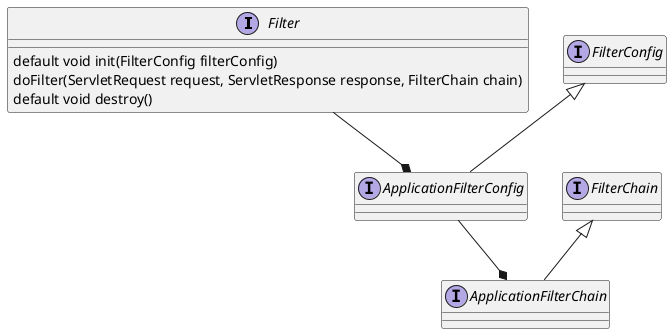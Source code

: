 @startuml
'https://plantuml.com/class-diagram

interface Filter {
    default void init(FilterConfig filterConfig)
    doFilter(ServletRequest request, ServletResponse response, FilterChain chain)
    default void destroy()

}
interface FilterConfig
interface ApplicationFilterConfig

interface FilterChain
interface ApplicationFilterChain

FilterConfig <|-- ApplicationFilterConfig
Filter --* ApplicationFilterConfig

FilterChain <|-- ApplicationFilterChain
ApplicationFilterConfig --* ApplicationFilterChain

interface Filter

@enduml
